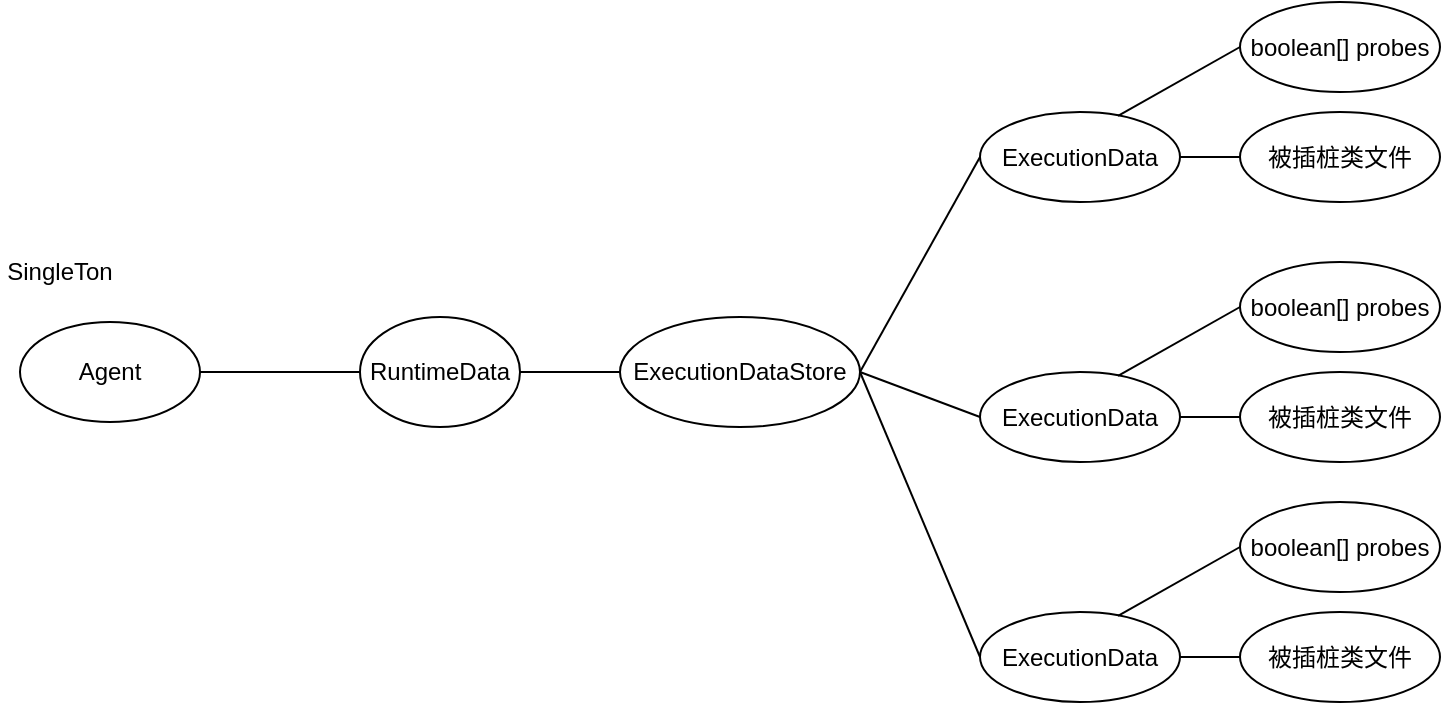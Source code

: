 <mxfile version="26.2.14">
  <diagram name="第 1 页" id="QpfjEX_jY2Dej7yGT_T-">
    <mxGraphModel dx="1418" dy="706" grid="1" gridSize="10" guides="1" tooltips="1" connect="1" arrows="1" fold="1" page="1" pageScale="1" pageWidth="827" pageHeight="1169" math="0" shadow="0">
      <root>
        <mxCell id="0" />
        <mxCell id="1" parent="0" />
        <mxCell id="iCar0HImB6kbNskHJHT8-1" value="Agent" style="ellipse;whiteSpace=wrap;html=1;" vertex="1" parent="1">
          <mxGeometry x="70" y="160" width="90" height="50" as="geometry" />
        </mxCell>
        <mxCell id="iCar0HImB6kbNskHJHT8-3" value="SingleTon" style="text;html=1;align=center;verticalAlign=middle;whiteSpace=wrap;rounded=0;" vertex="1" parent="1">
          <mxGeometry x="60" y="120" width="60" height="30" as="geometry" />
        </mxCell>
        <mxCell id="iCar0HImB6kbNskHJHT8-4" value="RuntimeData" style="ellipse;whiteSpace=wrap;html=1;" vertex="1" parent="1">
          <mxGeometry x="240" y="157.5" width="80" height="55" as="geometry" />
        </mxCell>
        <mxCell id="iCar0HImB6kbNskHJHT8-5" value="" style="endArrow=none;html=1;rounded=0;entryX=0;entryY=0.5;entryDx=0;entryDy=0;exitX=1;exitY=0.5;exitDx=0;exitDy=0;" edge="1" parent="1" source="iCar0HImB6kbNskHJHT8-1" target="iCar0HImB6kbNskHJHT8-4">
          <mxGeometry width="50" height="50" relative="1" as="geometry">
            <mxPoint x="160" y="190" as="sourcePoint" />
            <mxPoint x="210" y="140" as="targetPoint" />
          </mxGeometry>
        </mxCell>
        <mxCell id="iCar0HImB6kbNskHJHT8-6" value="" style="endArrow=none;html=1;rounded=0;entryX=0;entryY=0.5;entryDx=0;entryDy=0;exitX=1;exitY=0.5;exitDx=0;exitDy=0;" edge="1" parent="1" source="iCar0HImB6kbNskHJHT8-4" target="iCar0HImB6kbNskHJHT8-7">
          <mxGeometry width="50" height="50" relative="1" as="geometry">
            <mxPoint x="390" y="180" as="sourcePoint" />
            <mxPoint x="440" y="130" as="targetPoint" />
          </mxGeometry>
        </mxCell>
        <mxCell id="iCar0HImB6kbNskHJHT8-7" value="ExecutionDataStore" style="ellipse;whiteSpace=wrap;html=1;" vertex="1" parent="1">
          <mxGeometry x="370" y="157.5" width="120" height="55" as="geometry" />
        </mxCell>
        <mxCell id="iCar0HImB6kbNskHJHT8-8" value="" style="endArrow=none;html=1;rounded=0;exitX=1;exitY=0.5;exitDx=0;exitDy=0;entryX=0;entryY=0.5;entryDx=0;entryDy=0;" edge="1" parent="1" source="iCar0HImB6kbNskHJHT8-9" target="iCar0HImB6kbNskHJHT8-10">
          <mxGeometry width="50" height="50" relative="1" as="geometry">
            <mxPoint x="610" y="54" as="sourcePoint" />
            <mxPoint x="730" y="54" as="targetPoint" />
          </mxGeometry>
        </mxCell>
        <mxCell id="iCar0HImB6kbNskHJHT8-9" value="ExecutionData" style="ellipse;whiteSpace=wrap;html=1;" vertex="1" parent="1">
          <mxGeometry x="550" y="55" width="100" height="45" as="geometry" />
        </mxCell>
        <mxCell id="iCar0HImB6kbNskHJHT8-10" value="被插桩类文件" style="ellipse;whiteSpace=wrap;html=1;" vertex="1" parent="1">
          <mxGeometry x="680" y="55" width="100" height="45" as="geometry" />
        </mxCell>
        <mxCell id="iCar0HImB6kbNskHJHT8-11" value="" style="endArrow=none;html=1;rounded=0;exitX=0.69;exitY=0.044;exitDx=0;exitDy=0;exitPerimeter=0;entryX=0;entryY=0.5;entryDx=0;entryDy=0;" edge="1" parent="1" source="iCar0HImB6kbNskHJHT8-9" target="iCar0HImB6kbNskHJHT8-12">
          <mxGeometry width="50" height="50" relative="1" as="geometry">
            <mxPoint x="640" y="50" as="sourcePoint" />
            <mxPoint x="690" as="targetPoint" />
          </mxGeometry>
        </mxCell>
        <mxCell id="iCar0HImB6kbNskHJHT8-12" value="boolean[] probes" style="ellipse;whiteSpace=wrap;html=1;" vertex="1" parent="1">
          <mxGeometry x="680" width="100" height="45" as="geometry" />
        </mxCell>
        <mxCell id="iCar0HImB6kbNskHJHT8-28" value="" style="endArrow=none;html=1;rounded=0;exitX=1;exitY=0.5;exitDx=0;exitDy=0;entryX=0;entryY=0.5;entryDx=0;entryDy=0;" edge="1" parent="1" source="iCar0HImB6kbNskHJHT8-29" target="iCar0HImB6kbNskHJHT8-30">
          <mxGeometry width="50" height="50" relative="1" as="geometry">
            <mxPoint x="610" y="304" as="sourcePoint" />
            <mxPoint x="730" y="304" as="targetPoint" />
          </mxGeometry>
        </mxCell>
        <mxCell id="iCar0HImB6kbNskHJHT8-29" value="ExecutionData" style="ellipse;whiteSpace=wrap;html=1;" vertex="1" parent="1">
          <mxGeometry x="550" y="305" width="100" height="45" as="geometry" />
        </mxCell>
        <mxCell id="iCar0HImB6kbNskHJHT8-30" value="被插桩类文件" style="ellipse;whiteSpace=wrap;html=1;" vertex="1" parent="1">
          <mxGeometry x="680" y="305" width="100" height="45" as="geometry" />
        </mxCell>
        <mxCell id="iCar0HImB6kbNskHJHT8-31" value="" style="endArrow=none;html=1;rounded=0;exitX=0.69;exitY=0.044;exitDx=0;exitDy=0;exitPerimeter=0;entryX=0;entryY=0.5;entryDx=0;entryDy=0;" edge="1" parent="1" source="iCar0HImB6kbNskHJHT8-29" target="iCar0HImB6kbNskHJHT8-32">
          <mxGeometry width="50" height="50" relative="1" as="geometry">
            <mxPoint x="640" y="300" as="sourcePoint" />
            <mxPoint x="690" y="250" as="targetPoint" />
          </mxGeometry>
        </mxCell>
        <mxCell id="iCar0HImB6kbNskHJHT8-32" value="boolean[] probes" style="ellipse;whiteSpace=wrap;html=1;" vertex="1" parent="1">
          <mxGeometry x="680" y="250" width="100" height="45" as="geometry" />
        </mxCell>
        <mxCell id="iCar0HImB6kbNskHJHT8-33" value="" style="endArrow=none;html=1;rounded=0;exitX=1;exitY=0.5;exitDx=0;exitDy=0;entryX=0;entryY=0.5;entryDx=0;entryDy=0;" edge="1" parent="1" source="iCar0HImB6kbNskHJHT8-34" target="iCar0HImB6kbNskHJHT8-35">
          <mxGeometry width="50" height="50" relative="1" as="geometry">
            <mxPoint x="610" y="184" as="sourcePoint" />
            <mxPoint x="730" y="184" as="targetPoint" />
          </mxGeometry>
        </mxCell>
        <mxCell id="iCar0HImB6kbNskHJHT8-34" value="ExecutionData" style="ellipse;whiteSpace=wrap;html=1;" vertex="1" parent="1">
          <mxGeometry x="550" y="185" width="100" height="45" as="geometry" />
        </mxCell>
        <mxCell id="iCar0HImB6kbNskHJHT8-35" value="被插桩类文件" style="ellipse;whiteSpace=wrap;html=1;" vertex="1" parent="1">
          <mxGeometry x="680" y="185" width="100" height="45" as="geometry" />
        </mxCell>
        <mxCell id="iCar0HImB6kbNskHJHT8-36" value="" style="endArrow=none;html=1;rounded=0;exitX=0.69;exitY=0.044;exitDx=0;exitDy=0;exitPerimeter=0;entryX=0;entryY=0.5;entryDx=0;entryDy=0;" edge="1" parent="1" source="iCar0HImB6kbNskHJHT8-34" target="iCar0HImB6kbNskHJHT8-37">
          <mxGeometry width="50" height="50" relative="1" as="geometry">
            <mxPoint x="640" y="180" as="sourcePoint" />
            <mxPoint x="690" y="130" as="targetPoint" />
          </mxGeometry>
        </mxCell>
        <mxCell id="iCar0HImB6kbNskHJHT8-37" value="boolean[] probes" style="ellipse;whiteSpace=wrap;html=1;" vertex="1" parent="1">
          <mxGeometry x="680" y="130" width="100" height="45" as="geometry" />
        </mxCell>
        <mxCell id="iCar0HImB6kbNskHJHT8-38" value="" style="endArrow=none;html=1;rounded=0;entryX=0;entryY=0.5;entryDx=0;entryDy=0;exitX=1;exitY=0.5;exitDx=0;exitDy=0;" edge="1" parent="1" source="iCar0HImB6kbNskHJHT8-7" target="iCar0HImB6kbNskHJHT8-9">
          <mxGeometry width="50" height="50" relative="1" as="geometry">
            <mxPoint x="500" y="160" as="sourcePoint" />
            <mxPoint x="550" y="110" as="targetPoint" />
          </mxGeometry>
        </mxCell>
        <mxCell id="iCar0HImB6kbNskHJHT8-39" value="" style="endArrow=none;html=1;rounded=0;entryX=0;entryY=0.5;entryDx=0;entryDy=0;exitX=1;exitY=0.5;exitDx=0;exitDy=0;" edge="1" parent="1" source="iCar0HImB6kbNskHJHT8-7" target="iCar0HImB6kbNskHJHT8-34">
          <mxGeometry width="50" height="50" relative="1" as="geometry">
            <mxPoint x="520" y="180" as="sourcePoint" />
            <mxPoint x="570" y="130" as="targetPoint" />
          </mxGeometry>
        </mxCell>
        <mxCell id="iCar0HImB6kbNskHJHT8-40" value="" style="endArrow=none;html=1;rounded=0;entryX=1;entryY=0.5;entryDx=0;entryDy=0;exitX=0;exitY=0.5;exitDx=0;exitDy=0;" edge="1" parent="1" source="iCar0HImB6kbNskHJHT8-29" target="iCar0HImB6kbNskHJHT8-7">
          <mxGeometry width="50" height="50" relative="1" as="geometry">
            <mxPoint x="420" y="290" as="sourcePoint" />
            <mxPoint x="470" y="240" as="targetPoint" />
          </mxGeometry>
        </mxCell>
      </root>
    </mxGraphModel>
  </diagram>
</mxfile>
